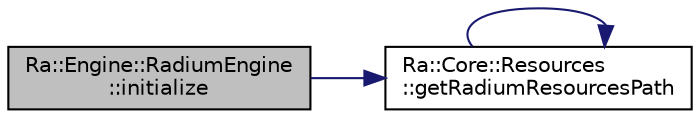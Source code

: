 digraph "Ra::Engine::RadiumEngine::initialize"
{
 // INTERACTIVE_SVG=YES
 // LATEX_PDF_SIZE
  edge [fontname="Helvetica",fontsize="10",labelfontname="Helvetica",labelfontsize="10"];
  node [fontname="Helvetica",fontsize="10",shape=record];
  rankdir="LR";
  Node1 [label="Ra::Engine::RadiumEngine\l::initialize",height=0.2,width=0.4,color="black", fillcolor="grey75", style="filled", fontcolor="black",tooltip=" "];
  Node1 -> Node2 [color="midnightblue",fontsize="10",style="solid",fontname="Helvetica"];
  Node2 [label="Ra::Core::Resources\l::getRadiumResourcesPath",height=0.2,width=0.4,color="black", fillcolor="white", style="filled",URL="$namespaceRa_1_1Core_1_1Resources.html#af434c5b44164970395428b4a00e7729c",tooltip="Get the path of Radium internal resources."];
  Node2 -> Node2 [color="midnightblue",fontsize="10",style="solid",fontname="Helvetica"];
}
